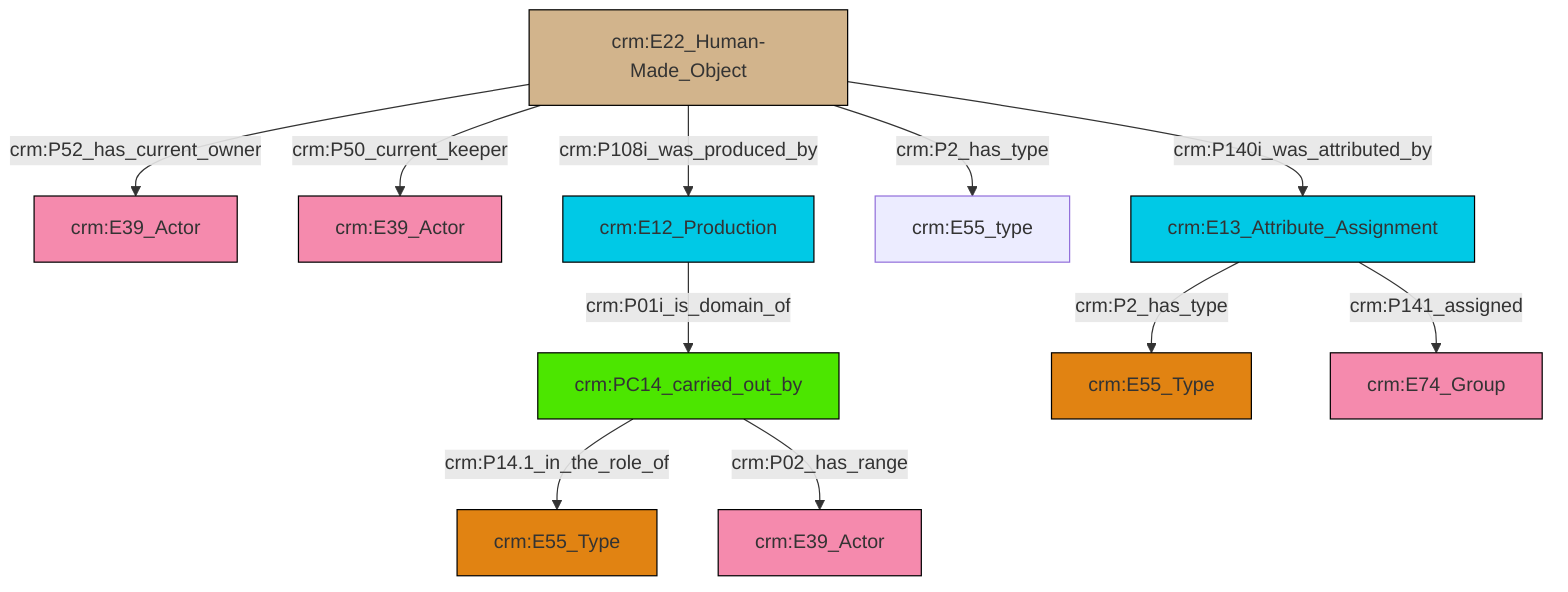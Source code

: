 graph TD
classDef Literal fill:#f2f2f2,stroke:#000000;
classDef CRM_Entity fill:#FFFFFF,stroke:#000000;
classDef Temporal_Entity fill:#00C9E6, stroke:#000000;
classDef Type fill:#E18312, stroke:#000000;
classDef Time-Span fill:#2C9C91, stroke:#000000;
classDef Appellation fill:#FFEB7F, stroke:#000000;
classDef Place fill:#008836, stroke:#000000;
classDef Persistent_Item fill:#B266B2, stroke:#000000;
classDef Conceptual_Object fill:#FFD700, stroke:#000000;
classDef Physical_Thing fill:#D2B48C, stroke:#000000;
classDef Actor fill:#f58aad, stroke:#000000;
classDef PC_Classes fill:#4ce600, stroke:#000000;
classDef Multi fill:#cccccc,stroke:#000000;

4["crm:PC14_carried_out_by"]:::PC_Classes -->|crm:P14.1_in_the_role_of| 5["crm:E55_Type"]:::Type
10["crm:E13_Attribute_Assignment"]:::Temporal_Entity -->|crm:P141_assigned| 11["crm:E74_Group"]:::Actor
4["crm:PC14_carried_out_by"]:::PC_Classes -->|crm:P02_has_range| 0["crm:E39_Actor"]:::Actor
15["crm:E12_Production"]:::Temporal_Entity -->|crm:P01i_is_domain_of| 4["crm:PC14_carried_out_by"]:::PC_Classes
18["crm:E22_Human-Made_Object"]:::Physical_Thing -->|crm:P108i_was_produced_by| 15["crm:E12_Production"]:::Temporal_Entity
18["crm:E22_Human-Made_Object"]:::Physical_Thing -->|crm:P52_has_current_owner| 2["crm:E39_Actor"]:::Actor
18["crm:E22_Human-Made_Object"]:::Physical_Thing -->|crm:P2_has_type| 12["crm:E55_type"]:::Default
10["crm:E13_Attribute_Assignment"]:::Temporal_Entity -->|crm:P2_has_type| 8["crm:E55_Type"]:::Type
18["crm:E22_Human-Made_Object"]:::Physical_Thing -->|crm:P50_current_keeper| 6["crm:E39_Actor"]:::Actor
18["crm:E22_Human-Made_Object"]:::Physical_Thing -->|crm:P140i_was_attributed_by| 10["crm:E13_Attribute_Assignment"]:::Temporal_Entity